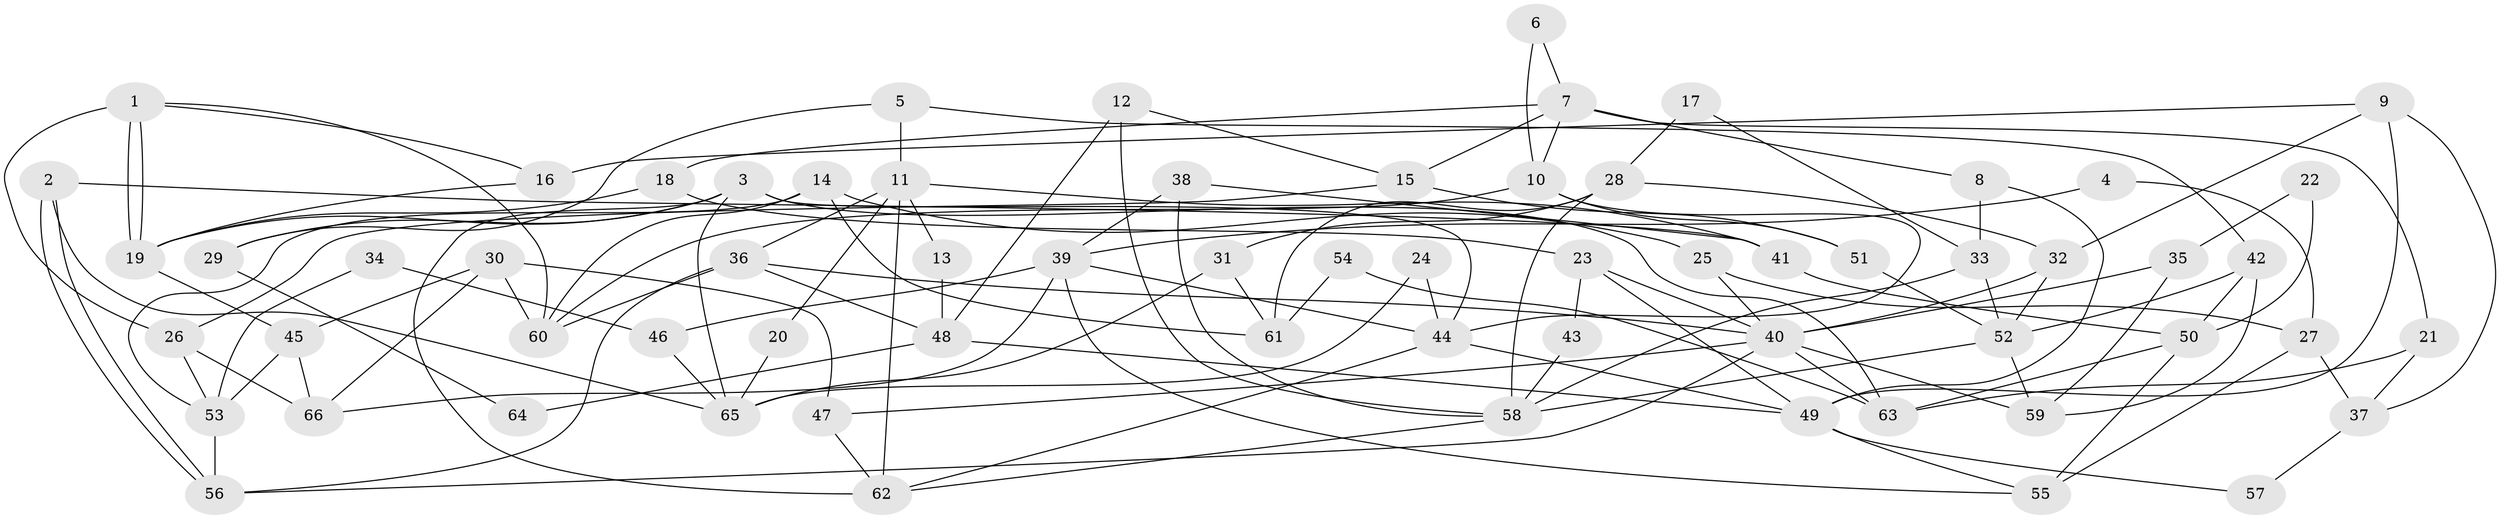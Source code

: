 // coarse degree distribution, {8: 0.047619047619047616, 5: 0.19047619047619047, 9: 0.07142857142857142, 4: 0.21428571428571427, 6: 0.11904761904761904, 2: 0.14285714285714285, 3: 0.11904761904761904, 7: 0.09523809523809523}
// Generated by graph-tools (version 1.1) at 2025/23/03/03/25 07:23:57]
// undirected, 66 vertices, 132 edges
graph export_dot {
graph [start="1"]
  node [color=gray90,style=filled];
  1;
  2;
  3;
  4;
  5;
  6;
  7;
  8;
  9;
  10;
  11;
  12;
  13;
  14;
  15;
  16;
  17;
  18;
  19;
  20;
  21;
  22;
  23;
  24;
  25;
  26;
  27;
  28;
  29;
  30;
  31;
  32;
  33;
  34;
  35;
  36;
  37;
  38;
  39;
  40;
  41;
  42;
  43;
  44;
  45;
  46;
  47;
  48;
  49;
  50;
  51;
  52;
  53;
  54;
  55;
  56;
  57;
  58;
  59;
  60;
  61;
  62;
  63;
  64;
  65;
  66;
  1 -- 16;
  1 -- 19;
  1 -- 19;
  1 -- 26;
  1 -- 60;
  2 -- 56;
  2 -- 56;
  2 -- 41;
  2 -- 65;
  3 -- 19;
  3 -- 62;
  3 -- 29;
  3 -- 44;
  3 -- 63;
  3 -- 65;
  4 -- 39;
  4 -- 27;
  5 -- 11;
  5 -- 42;
  5 -- 29;
  6 -- 7;
  6 -- 10;
  7 -- 8;
  7 -- 10;
  7 -- 15;
  7 -- 18;
  7 -- 21;
  8 -- 49;
  8 -- 33;
  9 -- 37;
  9 -- 32;
  9 -- 16;
  9 -- 49;
  10 -- 44;
  10 -- 60;
  10 -- 51;
  11 -- 41;
  11 -- 36;
  11 -- 13;
  11 -- 20;
  11 -- 62;
  12 -- 15;
  12 -- 58;
  12 -- 48;
  13 -- 48;
  14 -- 60;
  14 -- 53;
  14 -- 25;
  14 -- 61;
  15 -- 26;
  15 -- 51;
  16 -- 19;
  17 -- 28;
  17 -- 33;
  18 -- 23;
  18 -- 19;
  19 -- 45;
  20 -- 65;
  21 -- 63;
  21 -- 37;
  22 -- 35;
  22 -- 50;
  23 -- 40;
  23 -- 49;
  23 -- 43;
  24 -- 44;
  24 -- 65;
  25 -- 40;
  25 -- 27;
  26 -- 53;
  26 -- 66;
  27 -- 55;
  27 -- 37;
  28 -- 58;
  28 -- 61;
  28 -- 31;
  28 -- 32;
  29 -- 64;
  30 -- 45;
  30 -- 47;
  30 -- 60;
  30 -- 66;
  31 -- 65;
  31 -- 61;
  32 -- 52;
  32 -- 40;
  33 -- 58;
  33 -- 52;
  34 -- 53;
  34 -- 46;
  35 -- 59;
  35 -- 40;
  36 -- 56;
  36 -- 60;
  36 -- 40;
  36 -- 48;
  37 -- 57;
  38 -- 39;
  38 -- 58;
  38 -- 41;
  39 -- 66;
  39 -- 44;
  39 -- 46;
  39 -- 55;
  40 -- 47;
  40 -- 56;
  40 -- 59;
  40 -- 63;
  41 -- 50;
  42 -- 59;
  42 -- 50;
  42 -- 52;
  43 -- 58;
  44 -- 49;
  44 -- 62;
  45 -- 66;
  45 -- 53;
  46 -- 65;
  47 -- 62;
  48 -- 49;
  48 -- 64;
  49 -- 55;
  49 -- 57;
  50 -- 63;
  50 -- 55;
  51 -- 52;
  52 -- 58;
  52 -- 59;
  53 -- 56;
  54 -- 63;
  54 -- 61;
  58 -- 62;
}
